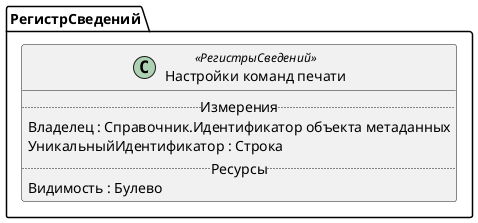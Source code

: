 ﻿@startuml НастройкиКомандПечати
'!include templates.wsd
'..\include templates.wsd
class РегистрСведений.НастройкиКомандПечати as "Настройки команд печати" <<РегистрыСведений>>
{
..Измерения..
Владелец : Справочник.Идентификатор объекта метаданных
УникальныйИдентификатор : Строка
..Ресурсы..
Видимость : Булево
}
@enduml
